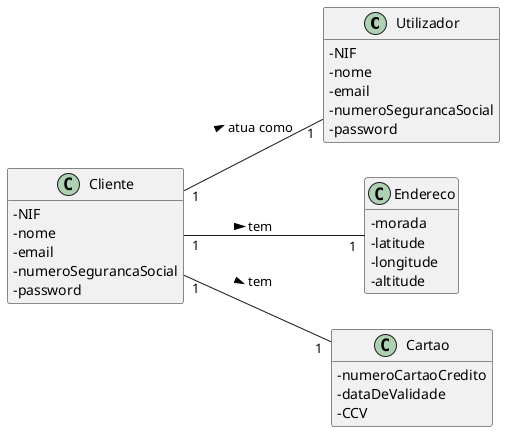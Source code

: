 @startuml
skinparam classAttributeIconSize 0
hide methods
left to right direction

class Utilizador {
  -NIF
  -nome
  -email
  -numeroSegurancaSocial
  -password
}

class Endereco {
  -morada
  -latitude
  -longitude
  -altitude
}

class Cliente {
  -NIF
  -nome
  -email
  -numeroSegurancaSocial
  -password
}

class Cartao {
  -numeroCartaoCredito
  -dataDeValidade
  -CCV
}

Cliente "1" -- "1" Endereco: tem >
Cliente "1" -- "1" Cartao: tem >
Cliente "1" -- "1" Utilizador: atua como >

@enduml